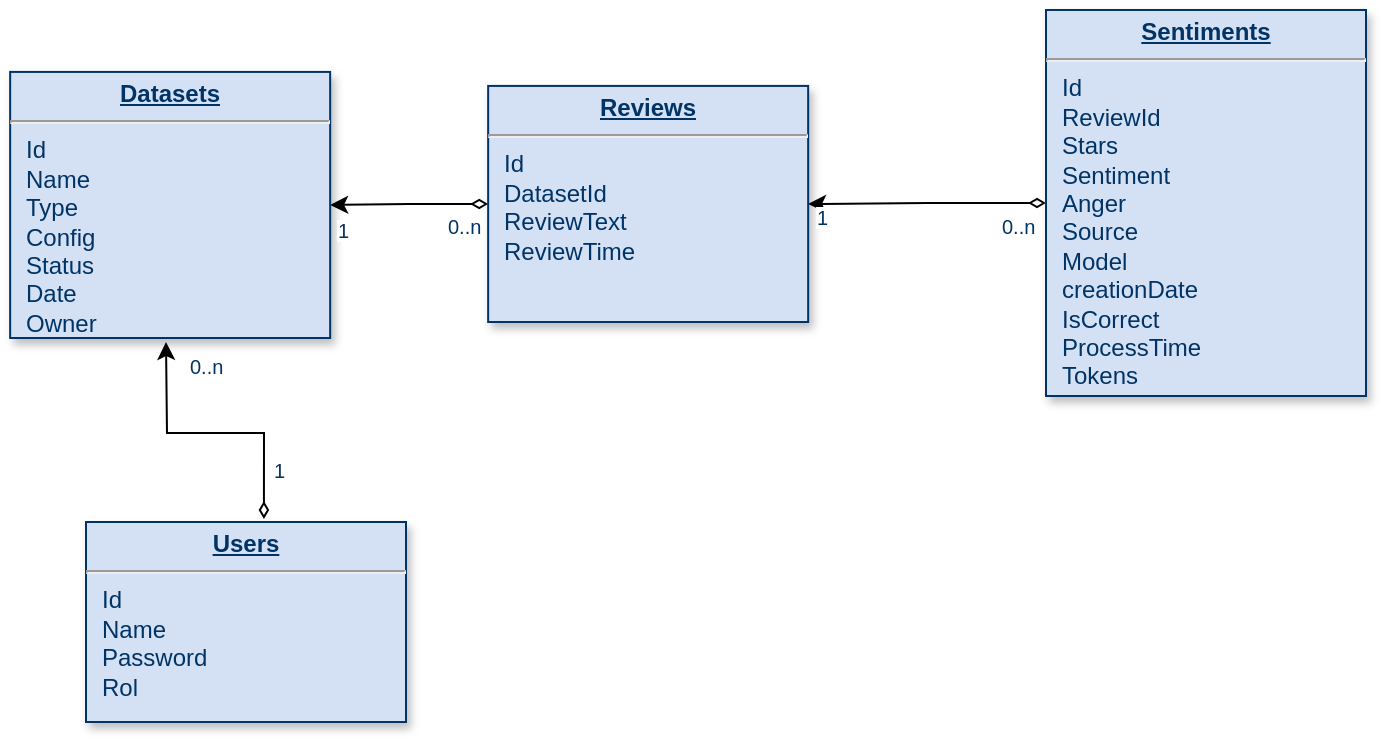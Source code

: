 <mxfile version="22.1.2" type="device">
  <diagram name="Page-1" id="efa7a0a1-bf9b-a30e-e6df-94a7791c09e9">
    <mxGraphModel dx="936" dy="638" grid="1" gridSize="10" guides="1" tooltips="1" connect="1" arrows="1" fold="1" page="1" pageScale="1" pageWidth="826" pageHeight="1169" background="none" math="0" shadow="0">
      <root>
        <mxCell id="0" />
        <mxCell id="1" parent="0" />
        <mxCell id="2eA-GH9tJ6Kp7fevoYqf-126" value="" style="edgeStyle=orthogonalEdgeStyle;rounded=0;orthogonalLoop=1;jettySize=auto;html=1;startArrow=diamondThin;startFill=0;" parent="1" source="29" target="2eA-GH9tJ6Kp7fevoYqf-125" edge="1">
          <mxGeometry relative="1" as="geometry" />
        </mxCell>
        <mxCell id="29" value="&lt;p style=&quot;margin: 0px; margin-top: 4px; text-align: center; text-decoration: underline;&quot;&gt;&lt;strong&gt;Reviews&lt;/strong&gt;&lt;/p&gt;&lt;hr&gt;&lt;p style=&quot;margin: 0px; margin-left: 8px;&quot;&gt;Id&lt;/p&gt;&lt;p style=&quot;margin: 0px; margin-left: 8px;&quot;&gt;DatasetId&lt;/p&gt;&lt;p style=&quot;margin: 0px; margin-left: 8px;&quot;&gt;ReviewText&lt;/p&gt;&lt;p style=&quot;margin: 0px; margin-left: 8px;&quot;&gt;ReviewTime&lt;/p&gt;&lt;p style=&quot;margin: 0px; margin-left: 8px;&quot;&gt;&lt;br&gt;&lt;/p&gt;" style="verticalAlign=top;align=left;overflow=fill;fontSize=12;fontFamily=Helvetica;html=1;strokeColor=#003366;shadow=1;fillColor=#D4E1F5;fontColor=#003366" parent="1" vertex="1">
          <mxGeometry x="591.08" y="531.96" width="160" height="118.04" as="geometry" />
        </mxCell>
        <mxCell id="2eA-GH9tJ6Kp7fevoYqf-122" value="" style="edgeStyle=orthogonalEdgeStyle;rounded=0;orthogonalLoop=1;jettySize=auto;html=1;startArrow=diamondThin;startFill=0;" parent="1" source="2eA-GH9tJ6Kp7fevoYqf-114" target="29" edge="1">
          <mxGeometry relative="1" as="geometry" />
        </mxCell>
        <mxCell id="2eA-GH9tJ6Kp7fevoYqf-114" value="&lt;p style=&quot;margin: 0px; margin-top: 4px; text-align: center; text-decoration: underline;&quot;&gt;&lt;strong&gt;Sentiments&lt;/strong&gt;&lt;/p&gt;&lt;hr&gt;&lt;p style=&quot;margin: 0px; margin-left: 8px;&quot;&gt;Id&lt;/p&gt;&lt;p style=&quot;margin: 0px; margin-left: 8px;&quot;&gt;ReviewId&lt;/p&gt;&lt;p style=&quot;margin: 0px; margin-left: 8px;&quot;&gt;Stars&lt;/p&gt;&lt;p style=&quot;margin: 0px; margin-left: 8px;&quot;&gt;Sentiment&lt;/p&gt;&lt;p style=&quot;margin: 0px; margin-left: 8px;&quot;&gt;Anger&lt;/p&gt;&lt;p style=&quot;margin: 0px; margin-left: 8px;&quot;&gt;Source&lt;/p&gt;&lt;p style=&quot;margin: 0px; margin-left: 8px;&quot;&gt;Model&lt;/p&gt;&lt;p style=&quot;margin: 0px; margin-left: 8px;&quot;&gt;creationDate&lt;/p&gt;&lt;p style=&quot;margin: 0px; margin-left: 8px;&quot;&gt;IsCorrect&lt;/p&gt;&lt;p style=&quot;margin: 0px; margin-left: 8px;&quot;&gt;ProcessTime&lt;/p&gt;&lt;p style=&quot;margin: 0px; margin-left: 8px;&quot;&gt;Tokens&lt;/p&gt;&lt;p style=&quot;margin: 0px; margin-left: 8px;&quot;&gt;&lt;br&gt;&lt;/p&gt;" style="verticalAlign=top;align=left;overflow=fill;fontSize=12;fontFamily=Helvetica;html=1;strokeColor=#003366;shadow=1;fillColor=#D4E1F5;fontColor=#003366" parent="1" vertex="1">
          <mxGeometry x="870" y="493.99" width="160" height="193.01" as="geometry" />
        </mxCell>
        <mxCell id="2eA-GH9tJ6Kp7fevoYqf-123" value="1" style="resizable=0;align=right;verticalAlign=top;labelBackgroundColor=#ffffff;fontSize=10;strokeColor=#003366;shadow=1;fillColor=#D4E1F5;fontColor=#003366" parent="1" connectable="0" vertex="1">
          <mxGeometry x="762.58" y="585.5" as="geometry" />
        </mxCell>
        <mxCell id="2eA-GH9tJ6Kp7fevoYqf-124" value="0..n" style="resizable=0;align=left;verticalAlign=top;labelBackgroundColor=#ffffff;fontSize=10;strokeColor=#003366;shadow=1;fillColor=#D4E1F5;fontColor=#003366" parent="1" connectable="0" vertex="1">
          <mxGeometry x="846.0" y="590" as="geometry" />
        </mxCell>
        <mxCell id="2eA-GH9tJ6Kp7fevoYqf-125" value="&lt;p style=&quot;margin: 0px; margin-top: 4px; text-align: center; text-decoration: underline;&quot;&gt;&lt;strong&gt;Datasets&lt;/strong&gt;&lt;/p&gt;&lt;hr&gt;&lt;p style=&quot;margin: 0px; margin-left: 8px;&quot;&gt;Id&lt;/p&gt;&lt;p style=&quot;margin: 0px; margin-left: 8px;&quot;&gt;Name&lt;/p&gt;&lt;p style=&quot;margin: 0px; margin-left: 8px;&quot;&gt;Type&lt;/p&gt;&lt;p style=&quot;margin: 0px; margin-left: 8px;&quot;&gt;Config&lt;/p&gt;&lt;p style=&quot;margin: 0px; margin-left: 8px;&quot;&gt;Status&lt;/p&gt;&lt;p style=&quot;margin: 0px; margin-left: 8px;&quot;&gt;Date&lt;/p&gt;&lt;p style=&quot;margin: 0px; margin-left: 8px;&quot;&gt;Owner&lt;/p&gt;" style="verticalAlign=top;align=left;overflow=fill;fontSize=12;fontFamily=Helvetica;html=1;strokeColor=#003366;shadow=1;fillColor=#D4E1F5;fontColor=#003366" parent="1" vertex="1">
          <mxGeometry x="352.08" y="524.96" width="160" height="133.04" as="geometry" />
        </mxCell>
        <mxCell id="2eA-GH9tJ6Kp7fevoYqf-127" value="1" style="resizable=0;align=right;verticalAlign=top;labelBackgroundColor=#ffffff;fontSize=10;strokeColor=#003366;shadow=1;fillColor=#D4E1F5;fontColor=#003366" parent="1" connectable="0" vertex="1">
          <mxGeometry x="523.08" y="592" as="geometry" />
        </mxCell>
        <mxCell id="2eA-GH9tJ6Kp7fevoYqf-128" value="0..n" style="resizable=0;align=left;verticalAlign=top;labelBackgroundColor=#ffffff;fontSize=10;strokeColor=#003366;shadow=1;fillColor=#D4E1F5;fontColor=#003366" parent="1" connectable="0" vertex="1">
          <mxGeometry x="569.0" y="590" as="geometry" />
        </mxCell>
        <mxCell id="sFW9y-xBJLEkpIBwQVc7-101" value="&lt;p style=&quot;margin: 0px; margin-top: 4px; text-align: center; text-decoration: underline;&quot;&gt;&lt;b&gt;Users&lt;/b&gt;&lt;/p&gt;&lt;hr&gt;&lt;p style=&quot;margin: 0px; margin-left: 8px;&quot;&gt;Id&lt;/p&gt;&lt;p style=&quot;margin: 0px; margin-left: 8px;&quot;&gt;Name&lt;/p&gt;&lt;p style=&quot;margin: 0px; margin-left: 8px;&quot;&gt;Password&lt;/p&gt;&lt;p style=&quot;margin: 0px; margin-left: 8px;&quot;&gt;Rol&lt;/p&gt;" style="verticalAlign=top;align=left;overflow=fill;fontSize=12;fontFamily=Helvetica;html=1;strokeColor=#003366;shadow=1;fillColor=#D4E1F5;fontColor=#003366" vertex="1" parent="1">
          <mxGeometry x="390" y="750" width="160" height="100" as="geometry" />
        </mxCell>
        <mxCell id="sFW9y-xBJLEkpIBwQVc7-102" value="" style="edgeStyle=orthogonalEdgeStyle;rounded=0;orthogonalLoop=1;jettySize=auto;html=1;startArrow=diamondThin;startFill=0;exitX=0.556;exitY=-0.015;exitDx=0;exitDy=0;exitPerimeter=0;" edge="1" parent="1" source="sFW9y-xBJLEkpIBwQVc7-101">
          <mxGeometry relative="1" as="geometry">
            <mxPoint x="601" y="615" as="sourcePoint" />
            <mxPoint x="430" y="660" as="targetPoint" />
          </mxGeometry>
        </mxCell>
        <mxCell id="sFW9y-xBJLEkpIBwQVc7-103" value="&lt;span style=&quot;color: rgb(0, 51, 102); font-family: Helvetica; font-size: 10px; font-style: normal; font-variant-ligatures: normal; font-variant-caps: normal; font-weight: 400; letter-spacing: normal; orphans: 2; text-align: left; text-indent: 0px; text-transform: none; widows: 2; word-spacing: 0px; -webkit-text-stroke-width: 0px; background-color: rgb(255, 255, 255); text-decoration-thickness: initial; text-decoration-style: initial; text-decoration-color: initial; float: none; display: inline !important;&quot;&gt;0..n&lt;/span&gt;" style="text;whiteSpace=wrap;html=1;" vertex="1" parent="1">
          <mxGeometry x="440" y="658" width="30" height="22" as="geometry" />
        </mxCell>
        <mxCell id="sFW9y-xBJLEkpIBwQVc7-104" value="&lt;span style=&quot;color: rgb(0, 51, 102); font-family: Helvetica; font-size: 10px; font-style: normal; font-variant-ligatures: normal; font-variant-caps: normal; font-weight: 400; letter-spacing: normal; orphans: 2; text-align: left; text-indent: 0px; text-transform: none; widows: 2; word-spacing: 0px; -webkit-text-stroke-width: 0px; background-color: rgb(255, 255, 255); text-decoration-thickness: initial; text-decoration-style: initial; text-decoration-color: initial; float: none; display: inline !important;&quot;&gt;1&lt;/span&gt;" style="text;whiteSpace=wrap;html=1;" vertex="1" parent="1">
          <mxGeometry x="482.08" y="710" width="30" height="22" as="geometry" />
        </mxCell>
      </root>
    </mxGraphModel>
  </diagram>
</mxfile>
